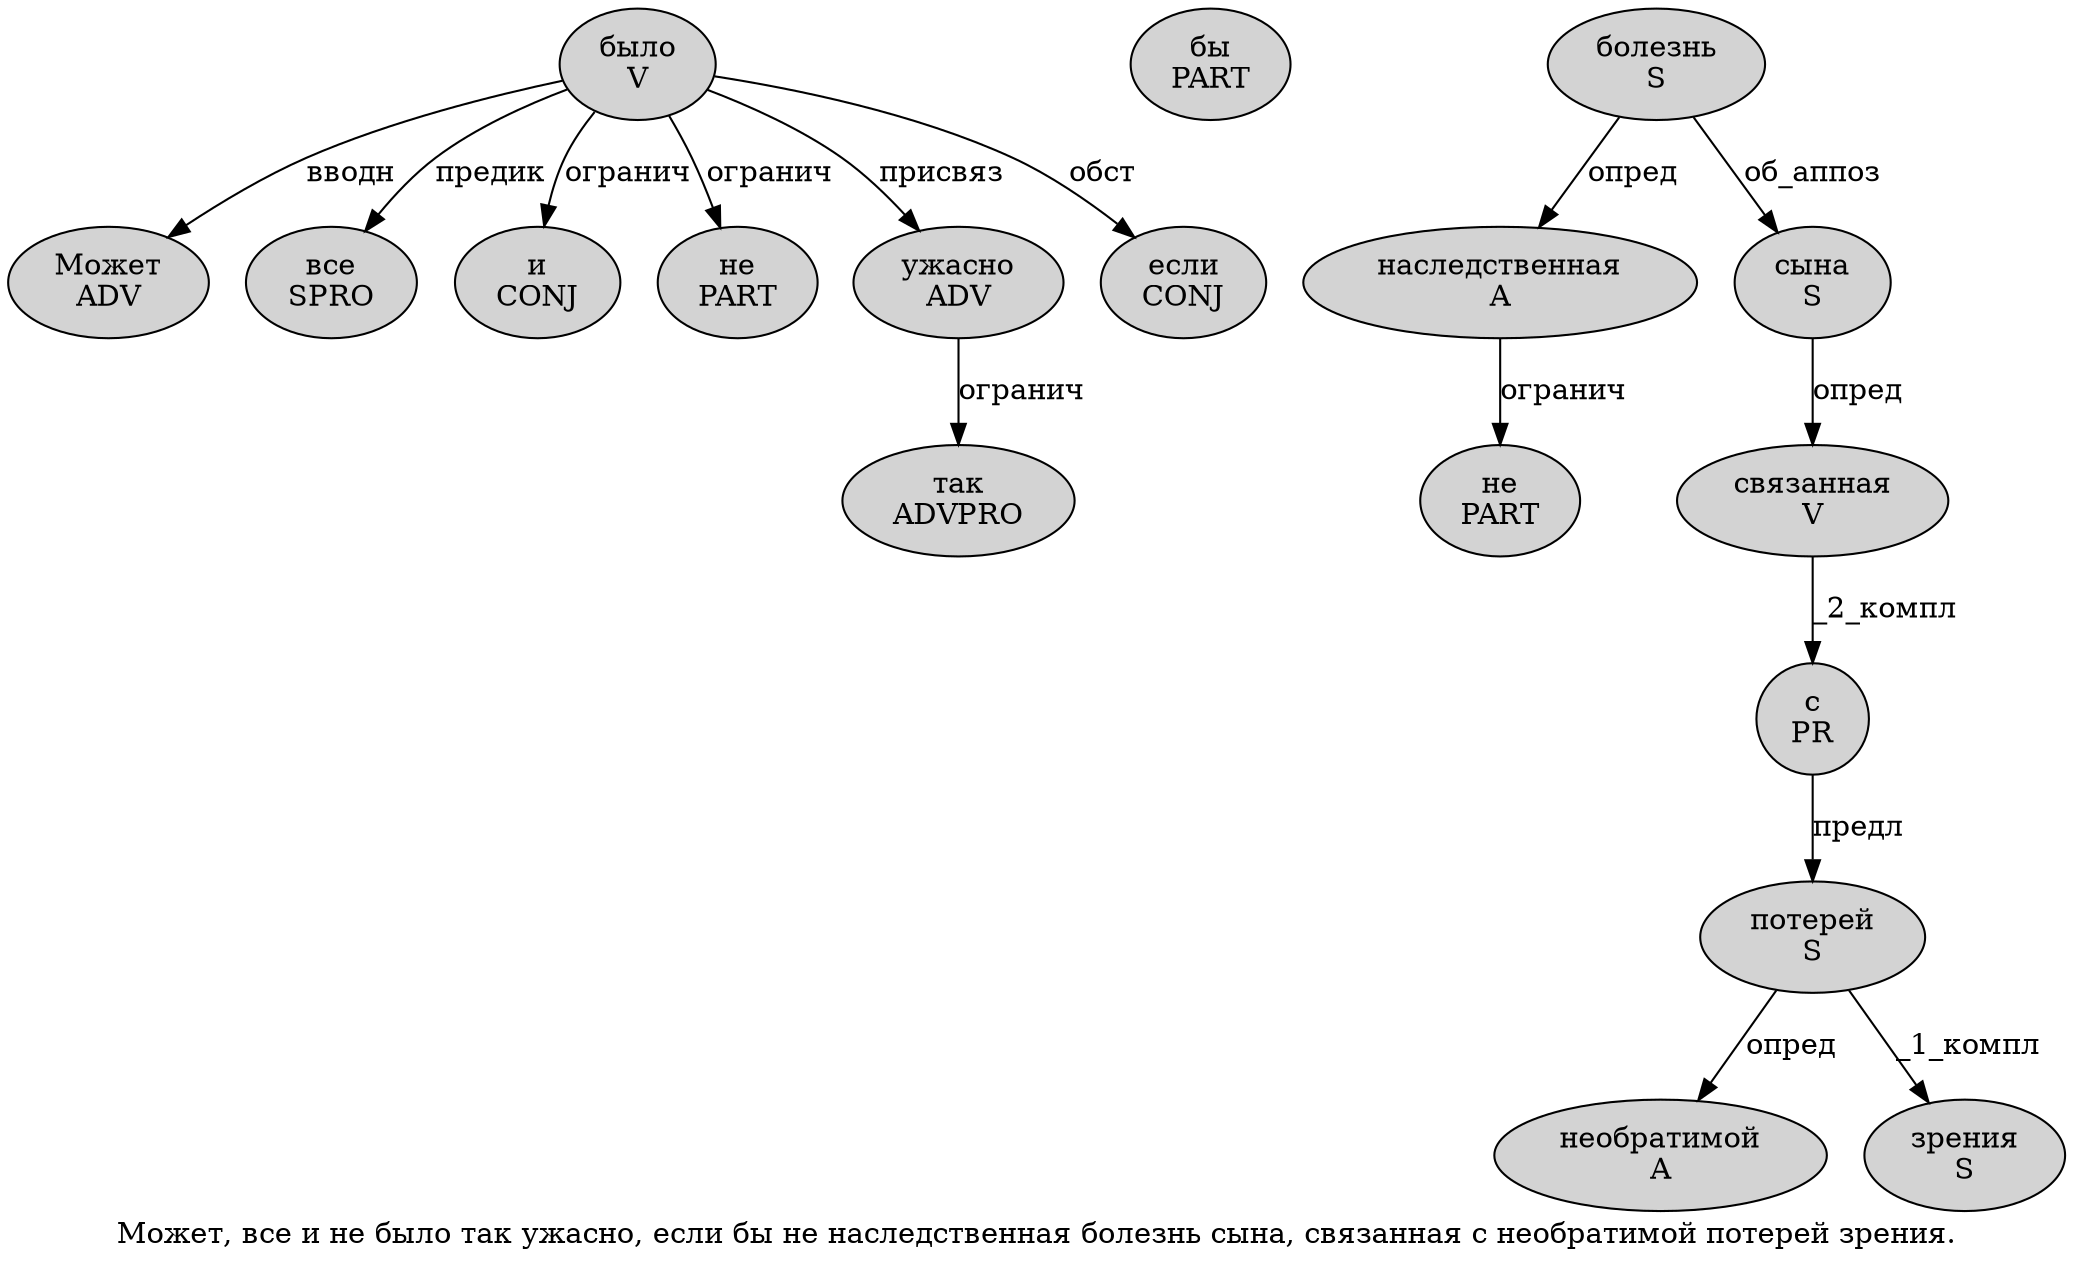 digraph SENTENCE_1731 {
	graph [label="Может, все и не было так ужасно, если бы не наследственная болезнь сына, связанная с необратимой потерей зрения."]
	node [style=filled]
		0 [label="Может
ADV" color="" fillcolor=lightgray penwidth=1 shape=ellipse]
		2 [label="все
SPRO" color="" fillcolor=lightgray penwidth=1 shape=ellipse]
		3 [label="и
CONJ" color="" fillcolor=lightgray penwidth=1 shape=ellipse]
		4 [label="не
PART" color="" fillcolor=lightgray penwidth=1 shape=ellipse]
		5 [label="было
V" color="" fillcolor=lightgray penwidth=1 shape=ellipse]
		6 [label="так
ADVPRO" color="" fillcolor=lightgray penwidth=1 shape=ellipse]
		7 [label="ужасно
ADV" color="" fillcolor=lightgray penwidth=1 shape=ellipse]
		9 [label="если
CONJ" color="" fillcolor=lightgray penwidth=1 shape=ellipse]
		10 [label="бы
PART" color="" fillcolor=lightgray penwidth=1 shape=ellipse]
		11 [label="не
PART" color="" fillcolor=lightgray penwidth=1 shape=ellipse]
		12 [label="наследственная
A" color="" fillcolor=lightgray penwidth=1 shape=ellipse]
		13 [label="болезнь
S" color="" fillcolor=lightgray penwidth=1 shape=ellipse]
		14 [label="сына
S" color="" fillcolor=lightgray penwidth=1 shape=ellipse]
		16 [label="связанная
V" color="" fillcolor=lightgray penwidth=1 shape=ellipse]
		17 [label="с
PR" color="" fillcolor=lightgray penwidth=1 shape=ellipse]
		18 [label="необратимой
A" color="" fillcolor=lightgray penwidth=1 shape=ellipse]
		19 [label="потерей
S" color="" fillcolor=lightgray penwidth=1 shape=ellipse]
		20 [label="зрения
S" color="" fillcolor=lightgray penwidth=1 shape=ellipse]
			14 -> 16 [label="опред"]
			13 -> 12 [label="опред"]
			13 -> 14 [label="об_аппоз"]
			5 -> 0 [label="вводн"]
			5 -> 2 [label="предик"]
			5 -> 3 [label="огранич"]
			5 -> 4 [label="огранич"]
			5 -> 7 [label="присвяз"]
			5 -> 9 [label="обст"]
			12 -> 11 [label="огранич"]
			17 -> 19 [label="предл"]
			16 -> 17 [label="_2_компл"]
			19 -> 18 [label="опред"]
			19 -> 20 [label="_1_компл"]
			7 -> 6 [label="огранич"]
}
